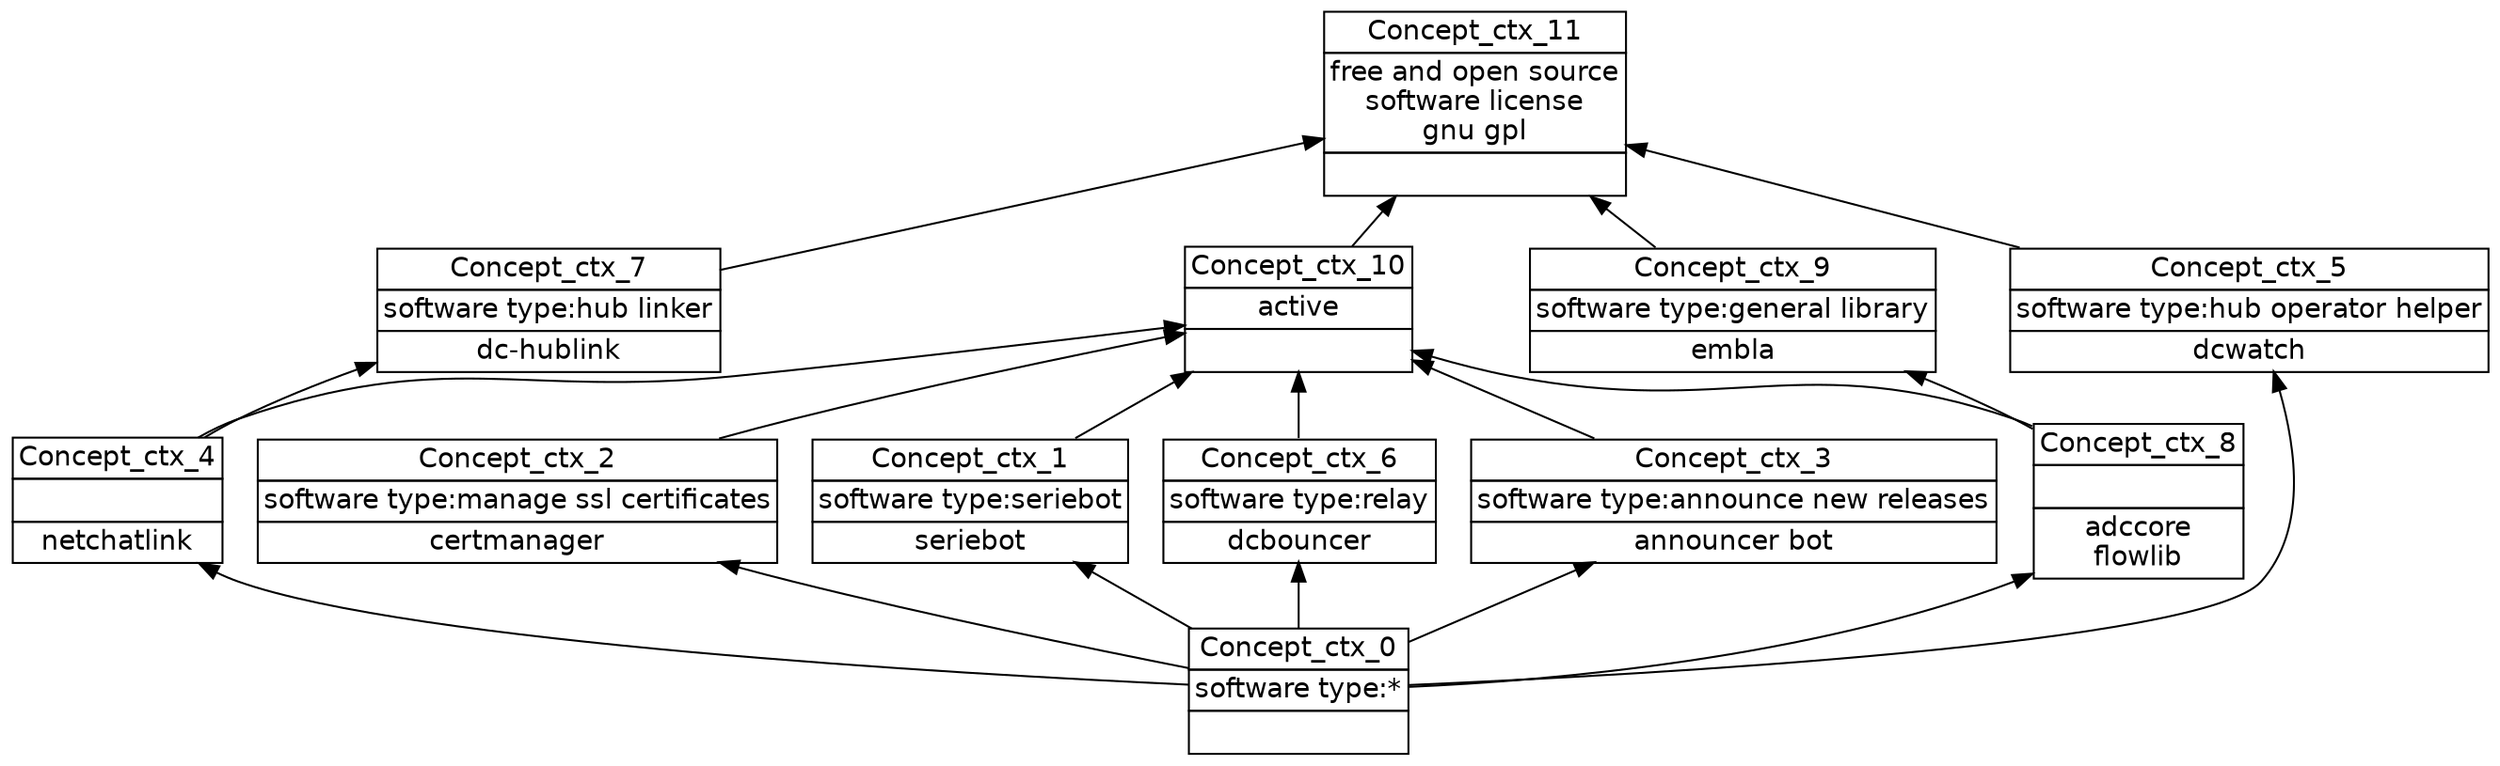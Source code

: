 digraph G { 
	rankdir=BT;
	margin=0;
	node [margin="0.03,0.03",fontname="DejaVu Sans"];
	ranksep=0.3;
	nodesep=0.2;
//graph[label="name:ctx,concept number:12,object number:10,attribute number:12"
10 [shape=none,label=<<table border="0" cellborder="1" cellspacing="0" port="p"><tr><td>Concept_ctx_1</td></tr><tr><td>software type:seriebot<br/></td></tr><tr><td>seriebot<br/></td></tr></table>>];
4 [shape=none,label=<<table border="0" cellborder="1" cellspacing="0" port="p"><tr><td>Concept_ctx_6</td></tr><tr><td>software type:relay<br/></td></tr><tr><td>dcbouncer<br/></td></tr></table>>];
5 [shape=none,label=<<table border="0" cellborder="1" cellspacing="0" port="p"><tr><td>Concept_ctx_4</td></tr><tr><td><br/></td></tr><tr><td>netchatlink<br/></td></tr></table>>];
7 [shape=none,label=<<table border="0" cellborder="1" cellspacing="0" port="p"><tr><td>Concept_ctx_5</td></tr><tr><td>software type:hub operator helper<br/></td></tr><tr><td>dcwatch<br/></td></tr></table>>];
8 [shape=none,label=<<table border="0" cellborder="1" cellspacing="0" port="p"><tr><td>Concept_ctx_3</td></tr><tr><td>software type:announce new releases<br/></td></tr><tr><td>announcer bot<br/></td></tr></table>>];
9 [shape=none,label=<<table border="0" cellborder="1" cellspacing="0" port="p"><tr><td>Concept_ctx_2</td></tr><tr><td>software type:manage ssl certificates<br/></td></tr><tr><td>certmanager<br/></td></tr></table>>];
2 [shape=none,label=<<table border="0" cellborder="1" cellspacing="0" port="p"><tr><td>Concept_ctx_8</td></tr><tr><td><br/></td></tr><tr><td>adccore<br/>flowlib<br/></td></tr></table>>];
6 [shape=none,label=<<table border="0" cellborder="1" cellspacing="0" port="p"><tr><td>Concept_ctx_7</td></tr><tr><td>software type:hub linker<br/></td></tr><tr><td>dc-hublink<br/></td></tr></table>>];
3 [shape=none,label=<<table border="0" cellborder="1" cellspacing="0" port="p"><tr><td>Concept_ctx_9</td></tr><tr><td>software type:general library<br/></td></tr><tr><td>embla<br/></td></tr></table>>];
1 [shape=none,label=<<table border="0" cellborder="1" cellspacing="0" port="p"><tr><td>Concept_ctx_10</td></tr><tr><td>active<br/></td></tr><tr><td><br/></td></tr></table>>];
0 [shape=none,label=<<table border="0" cellborder="1" cellspacing="0" port="p"><tr><td>Concept_ctx_11</td></tr><tr><td>free and open source<br/>software license<br/>gnu gpl<br/></td></tr><tr><td><br/></td></tr></table>>];
11 [shape=none,label=<<table border="0" cellborder="1" cellspacing="0" port="p"><tr><td>Concept_ctx_0</td></tr><tr><td>software type:*<br/></td></tr><tr><td><br/></td></tr></table>>];
	11:p -> 10:p
	11:p -> 4:p
	11:p -> 5:p
	11:p -> 7:p
	11:p -> 8:p
	11:p -> 9:p
	11:p -> 2:p
	5:p -> 6:p
	2:p -> 3:p
	5:p -> 1:p
	8:p -> 1:p
	2:p -> 1:p
	9:p -> 1:p
	4:p -> 1:p
	10:p -> 1:p
	1:p -> 0:p
	6:p -> 0:p
	3:p -> 0:p
	7:p -> 0:p
}